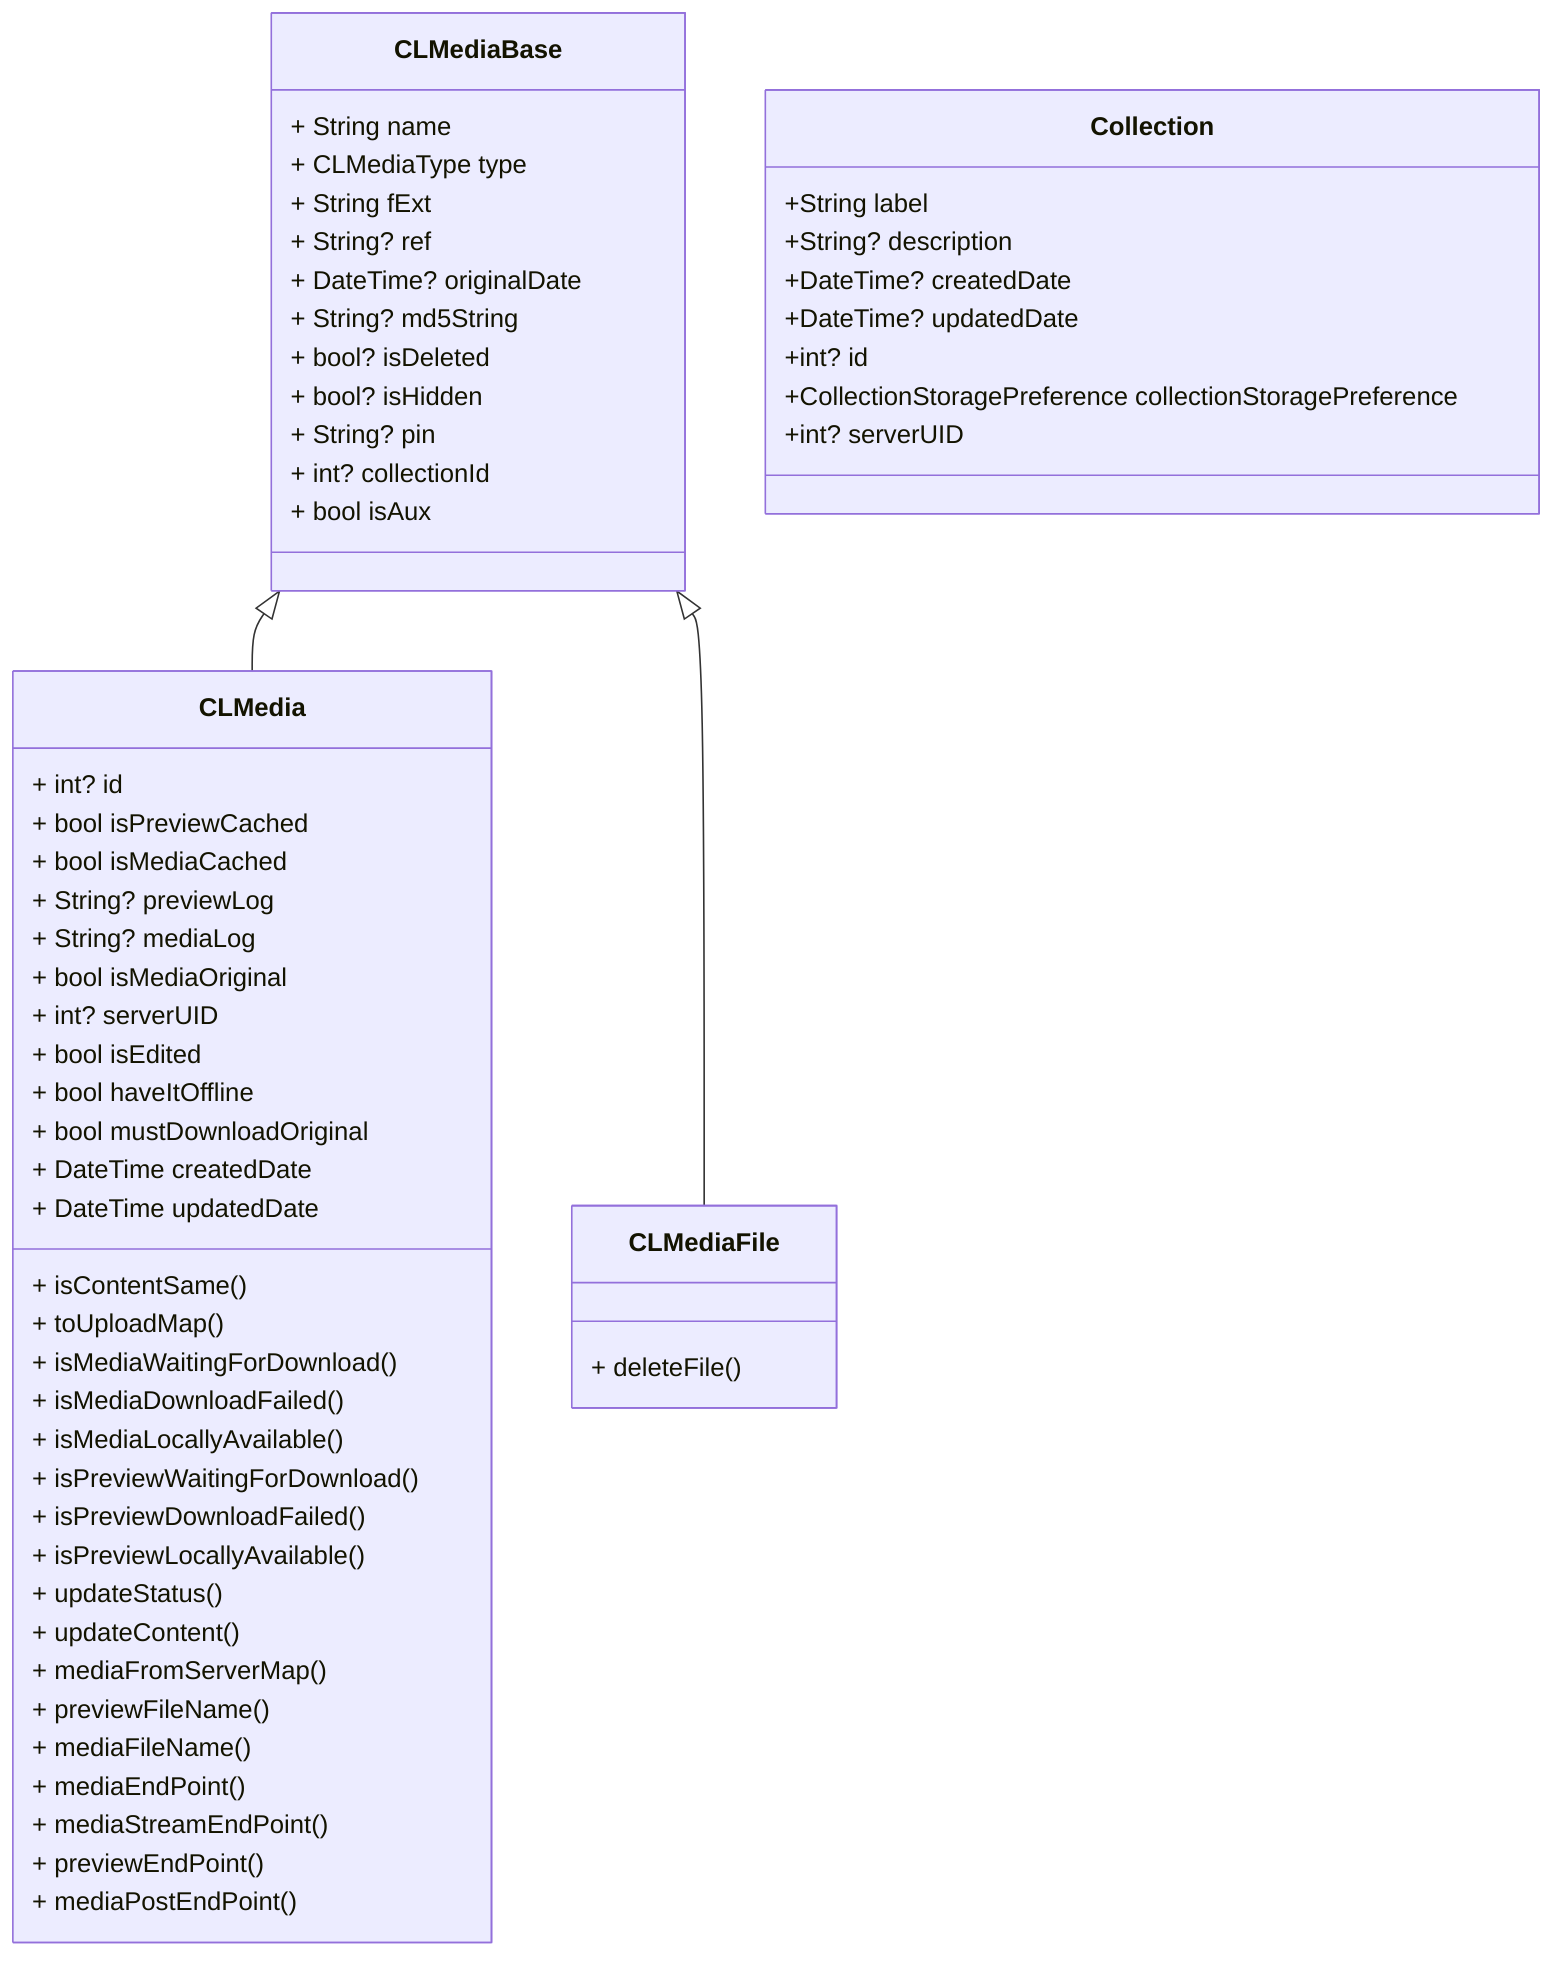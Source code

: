 classDiagram
    CLMediaBase <|-- CLMedia
    CLMediaBase <|-- CLMediaFile
    class CLMediaBase{
        + String name
        + CLMediaType type
        + String fExt
        + String? ref
        + DateTime? originalDate
        + String? md5String
        + bool? isDeleted
        + bool? isHidden
        + String? pin
        + int? collectionId
        + bool isAux
    }
    class CLMediaFile {
        + deleteFile()
    }
    class CLMedia{
        + int? id
        + bool isPreviewCached
        + bool isMediaCached
        + String? previewLog
        + String? mediaLog
        + bool isMediaOriginal
        + int? serverUID
        + bool isEdited
        + bool haveItOffline
        + bool mustDownloadOriginal
        + DateTime createdDate
        + DateTime updatedDate

        + isContentSame()
        + toUploadMap()

        + isMediaWaitingForDownload()
        + isMediaDownloadFailed()
        + isMediaLocallyAvailable()
        + isPreviewWaitingForDownload()
        + isPreviewDownloadFailed()
        + isPreviewLocallyAvailable()

        + updateStatus()
        + updateContent()

        + mediaFromServerMap()

        + previewFileName()
        + mediaFileName()
        + mediaEndPoint()
        + mediaStreamEndPoint()
        + previewEndPoint()
        + mediaPostEndPoint()
    }
   
    class Collection {
        +String label
        +String? description
        +DateTime? createdDate
        +DateTime? updatedDate
        +int? id
        +CollectionStoragePreference collectionStoragePreference
        +int? serverUID
    }
